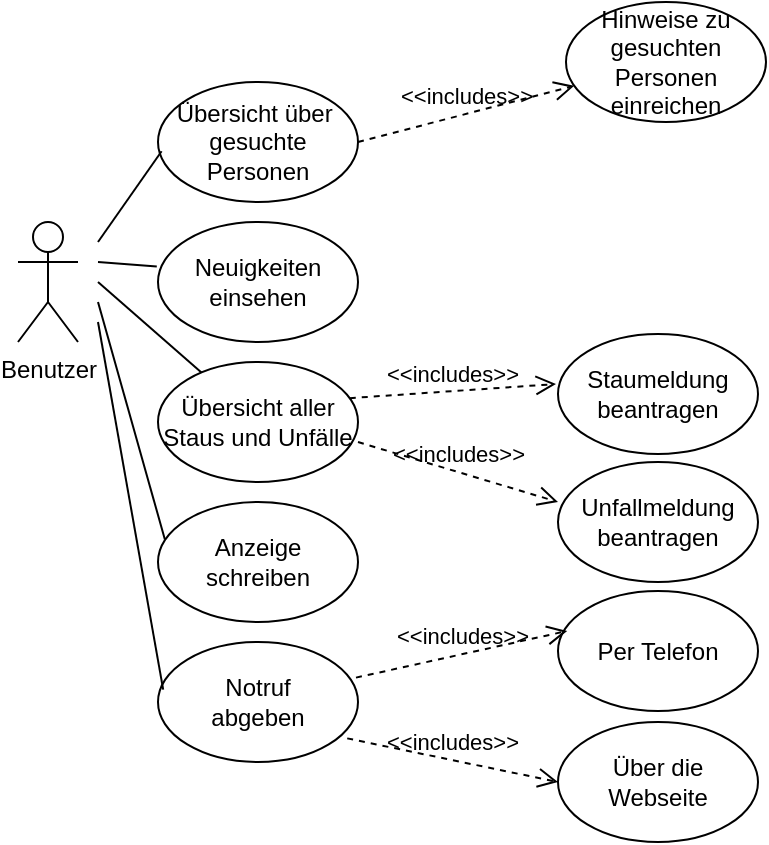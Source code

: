 <mxfile version="15.7.3" type="device"><diagram id="C5RBs43oDa-KdzZeNtuy" name="Page-1"><mxGraphModel dx="1177" dy="487" grid="1" gridSize="10" guides="1" tooltips="1" connect="1" arrows="1" fold="1" page="1" pageScale="1" pageWidth="827" pageHeight="1169" math="0" shadow="0"><root><mxCell id="WIyWlLk6GJQsqaUBKTNV-0"/><mxCell id="WIyWlLk6GJQsqaUBKTNV-1" parent="WIyWlLk6GJQsqaUBKTNV-0"/><mxCell id="yLHP8Gy838SAAooyCtVi-0" value="Benutzer" style="shape=umlActor;verticalLabelPosition=bottom;verticalAlign=top;html=1;outlineConnect=0;" vertex="1" parent="WIyWlLk6GJQsqaUBKTNV-1"><mxGeometry x="90" y="370" width="30" height="60" as="geometry"/></mxCell><mxCell id="yLHP8Gy838SAAooyCtVi-1" value="Übersicht über&amp;nbsp;&lt;br&gt;gesuchte Personen" style="ellipse;whiteSpace=wrap;html=1;" vertex="1" parent="WIyWlLk6GJQsqaUBKTNV-1"><mxGeometry x="160" y="300" width="100" height="60" as="geometry"/></mxCell><mxCell id="yLHP8Gy838SAAooyCtVi-2" value="Neuigkeiten&lt;br&gt;einsehen" style="ellipse;whiteSpace=wrap;html=1;" vertex="1" parent="WIyWlLk6GJQsqaUBKTNV-1"><mxGeometry x="160" y="370" width="100" height="60" as="geometry"/></mxCell><mxCell id="yLHP8Gy838SAAooyCtVi-3" value="Übersicht aller&lt;br&gt;Staus und Unfälle" style="ellipse;whiteSpace=wrap;html=1;" vertex="1" parent="WIyWlLk6GJQsqaUBKTNV-1"><mxGeometry x="160" y="440" width="100" height="60" as="geometry"/></mxCell><mxCell id="yLHP8Gy838SAAooyCtVi-4" value="Staumeldung&lt;br&gt;beantragen" style="ellipse;whiteSpace=wrap;html=1;" vertex="1" parent="WIyWlLk6GJQsqaUBKTNV-1"><mxGeometry x="360" y="426" width="100" height="60" as="geometry"/></mxCell><mxCell id="yLHP8Gy838SAAooyCtVi-5" value="Unfallmeldung&lt;br&gt;beantragen" style="ellipse;whiteSpace=wrap;html=1;" vertex="1" parent="WIyWlLk6GJQsqaUBKTNV-1"><mxGeometry x="360" y="490" width="100" height="60" as="geometry"/></mxCell><mxCell id="yLHP8Gy838SAAooyCtVi-6" value="Hinweise zu&lt;br&gt;gesuchten Personen&lt;br&gt;einreichen" style="ellipse;whiteSpace=wrap;html=1;" vertex="1" parent="WIyWlLk6GJQsqaUBKTNV-1"><mxGeometry x="364" y="260" width="100" height="60" as="geometry"/></mxCell><mxCell id="yLHP8Gy838SAAooyCtVi-7" value="Anzeige&lt;br&gt;schreiben" style="ellipse;whiteSpace=wrap;html=1;" vertex="1" parent="WIyWlLk6GJQsqaUBKTNV-1"><mxGeometry x="160" y="510" width="100" height="60" as="geometry"/></mxCell><mxCell id="yLHP8Gy838SAAooyCtVi-9" value="Notruf&lt;br&gt;abgeben" style="ellipse;whiteSpace=wrap;html=1;" vertex="1" parent="WIyWlLk6GJQsqaUBKTNV-1"><mxGeometry x="160" y="580" width="100" height="60" as="geometry"/></mxCell><mxCell id="yLHP8Gy838SAAooyCtVi-10" value="Per Telefon" style="ellipse;whiteSpace=wrap;html=1;" vertex="1" parent="WIyWlLk6GJQsqaUBKTNV-1"><mxGeometry x="360" y="554.5" width="100" height="60" as="geometry"/></mxCell><mxCell id="yLHP8Gy838SAAooyCtVi-11" value="Über die&lt;br&gt;Webseite" style="ellipse;whiteSpace=wrap;html=1;" vertex="1" parent="WIyWlLk6GJQsqaUBKTNV-1"><mxGeometry x="360" y="620" width="100" height="60" as="geometry"/></mxCell><mxCell id="yLHP8Gy838SAAooyCtVi-12" value="" style="endArrow=none;html=1;rounded=0;entryX=0.018;entryY=0.577;entryDx=0;entryDy=0;entryPerimeter=0;" edge="1" parent="WIyWlLk6GJQsqaUBKTNV-1" target="yLHP8Gy838SAAooyCtVi-1"><mxGeometry width="50" height="50" relative="1" as="geometry"><mxPoint x="130" y="380" as="sourcePoint"/><mxPoint x="460" y="470" as="targetPoint"/></mxGeometry></mxCell><mxCell id="yLHP8Gy838SAAooyCtVi-13" value="" style="endArrow=none;html=1;rounded=0;entryX=-0.006;entryY=0.37;entryDx=0;entryDy=0;entryPerimeter=0;" edge="1" parent="WIyWlLk6GJQsqaUBKTNV-1" target="yLHP8Gy838SAAooyCtVi-2"><mxGeometry width="50" height="50" relative="1" as="geometry"><mxPoint x="130" y="390" as="sourcePoint"/><mxPoint x="171.8" y="344.62" as="targetPoint"/></mxGeometry></mxCell><mxCell id="yLHP8Gy838SAAooyCtVi-14" value="" style="endArrow=none;html=1;rounded=0;" edge="1" parent="WIyWlLk6GJQsqaUBKTNV-1" target="yLHP8Gy838SAAooyCtVi-3"><mxGeometry width="50" height="50" relative="1" as="geometry"><mxPoint x="130" y="400" as="sourcePoint"/><mxPoint x="181.8" y="354.62" as="targetPoint"/></mxGeometry></mxCell><mxCell id="yLHP8Gy838SAAooyCtVi-15" value="" style="endArrow=none;html=1;rounded=0;entryX=0.034;entryY=0.31;entryDx=0;entryDy=0;entryPerimeter=0;" edge="1" parent="WIyWlLk6GJQsqaUBKTNV-1" target="yLHP8Gy838SAAooyCtVi-7"><mxGeometry width="50" height="50" relative="1" as="geometry"><mxPoint x="130" y="410" as="sourcePoint"/><mxPoint x="191.8" y="364.62" as="targetPoint"/></mxGeometry></mxCell><mxCell id="yLHP8Gy838SAAooyCtVi-16" value="" style="endArrow=none;html=1;rounded=0;entryX=0.026;entryY=0.397;entryDx=0;entryDy=0;entryPerimeter=0;" edge="1" parent="WIyWlLk6GJQsqaUBKTNV-1" target="yLHP8Gy838SAAooyCtVi-9"><mxGeometry width="50" height="50" relative="1" as="geometry"><mxPoint x="130" y="420" as="sourcePoint"/><mxPoint x="201.8" y="374.62" as="targetPoint"/></mxGeometry></mxCell><mxCell id="yLHP8Gy838SAAooyCtVi-17" value="&amp;lt;&amp;lt;includes&amp;gt;&amp;gt;" style="endArrow=open;startArrow=none;endFill=0;startFill=0;endSize=8;html=1;verticalAlign=bottom;dashed=1;labelBackgroundColor=none;rounded=0;exitX=1;exitY=0.5;exitDx=0;exitDy=0;" edge="1" parent="WIyWlLk6GJQsqaUBKTNV-1" source="yLHP8Gy838SAAooyCtVi-1" target="yLHP8Gy838SAAooyCtVi-6"><mxGeometry width="160" relative="1" as="geometry"><mxPoint x="360" y="490" as="sourcePoint"/><mxPoint x="520" y="490" as="targetPoint"/></mxGeometry></mxCell><mxCell id="yLHP8Gy838SAAooyCtVi-18" value="&amp;lt;&amp;lt;includes&amp;gt;&amp;gt;" style="endArrow=open;startArrow=none;endFill=0;startFill=0;endSize=8;html=1;verticalAlign=bottom;dashed=1;labelBackgroundColor=none;rounded=0;exitX=1;exitY=0.5;exitDx=0;exitDy=0;entryX=-0.01;entryY=0.417;entryDx=0;entryDy=0;entryPerimeter=0;" edge="1" parent="WIyWlLk6GJQsqaUBKTNV-1" target="yLHP8Gy838SAAooyCtVi-4"><mxGeometry width="160" relative="1" as="geometry"><mxPoint x="255.89" y="458.08" as="sourcePoint"/><mxPoint x="364.005" y="429.998" as="targetPoint"/></mxGeometry></mxCell><mxCell id="yLHP8Gy838SAAooyCtVi-19" value="&amp;lt;&amp;lt;includes&amp;gt;&amp;gt;" style="endArrow=open;startArrow=none;endFill=0;startFill=0;endSize=8;html=1;verticalAlign=bottom;dashed=1;labelBackgroundColor=none;rounded=0;exitX=1;exitY=0.667;exitDx=0;exitDy=0;exitPerimeter=0;entryX=0;entryY=0.333;entryDx=0;entryDy=0;entryPerimeter=0;" edge="1" parent="WIyWlLk6GJQsqaUBKTNV-1" source="yLHP8Gy838SAAooyCtVi-3" target="yLHP8Gy838SAAooyCtVi-5"><mxGeometry width="160" relative="1" as="geometry"><mxPoint x="280" y="350" as="sourcePoint"/><mxPoint x="388.115" y="321.918" as="targetPoint"/></mxGeometry></mxCell><mxCell id="yLHP8Gy838SAAooyCtVi-20" value="&amp;lt;&amp;lt;includes&amp;gt;&amp;gt;" style="endArrow=open;startArrow=none;endFill=0;startFill=0;endSize=8;html=1;verticalAlign=bottom;dashed=1;labelBackgroundColor=none;rounded=0;exitX=0.99;exitY=0.297;exitDx=0;exitDy=0;exitPerimeter=0;entryX=0.046;entryY=0.333;entryDx=0;entryDy=0;entryPerimeter=0;" edge="1" parent="WIyWlLk6GJQsqaUBKTNV-1" source="yLHP8Gy838SAAooyCtVi-9" target="yLHP8Gy838SAAooyCtVi-10"><mxGeometry width="160" relative="1" as="geometry"><mxPoint x="290" y="360" as="sourcePoint"/><mxPoint x="398.115" y="331.918" as="targetPoint"/></mxGeometry></mxCell><mxCell id="yLHP8Gy838SAAooyCtVi-21" value="&amp;lt;&amp;lt;includes&amp;gt;&amp;gt;" style="endArrow=open;startArrow=none;endFill=0;startFill=0;endSize=8;html=1;verticalAlign=bottom;dashed=1;labelBackgroundColor=none;rounded=0;exitX=0.946;exitY=0.803;exitDx=0;exitDy=0;exitPerimeter=0;entryX=0;entryY=0.5;entryDx=0;entryDy=0;" edge="1" parent="WIyWlLk6GJQsqaUBKTNV-1" source="yLHP8Gy838SAAooyCtVi-9" target="yLHP8Gy838SAAooyCtVi-11"><mxGeometry width="160" relative="1" as="geometry"><mxPoint x="300" y="370" as="sourcePoint"/><mxPoint x="408.115" y="341.918" as="targetPoint"/></mxGeometry></mxCell></root></mxGraphModel></diagram></mxfile>